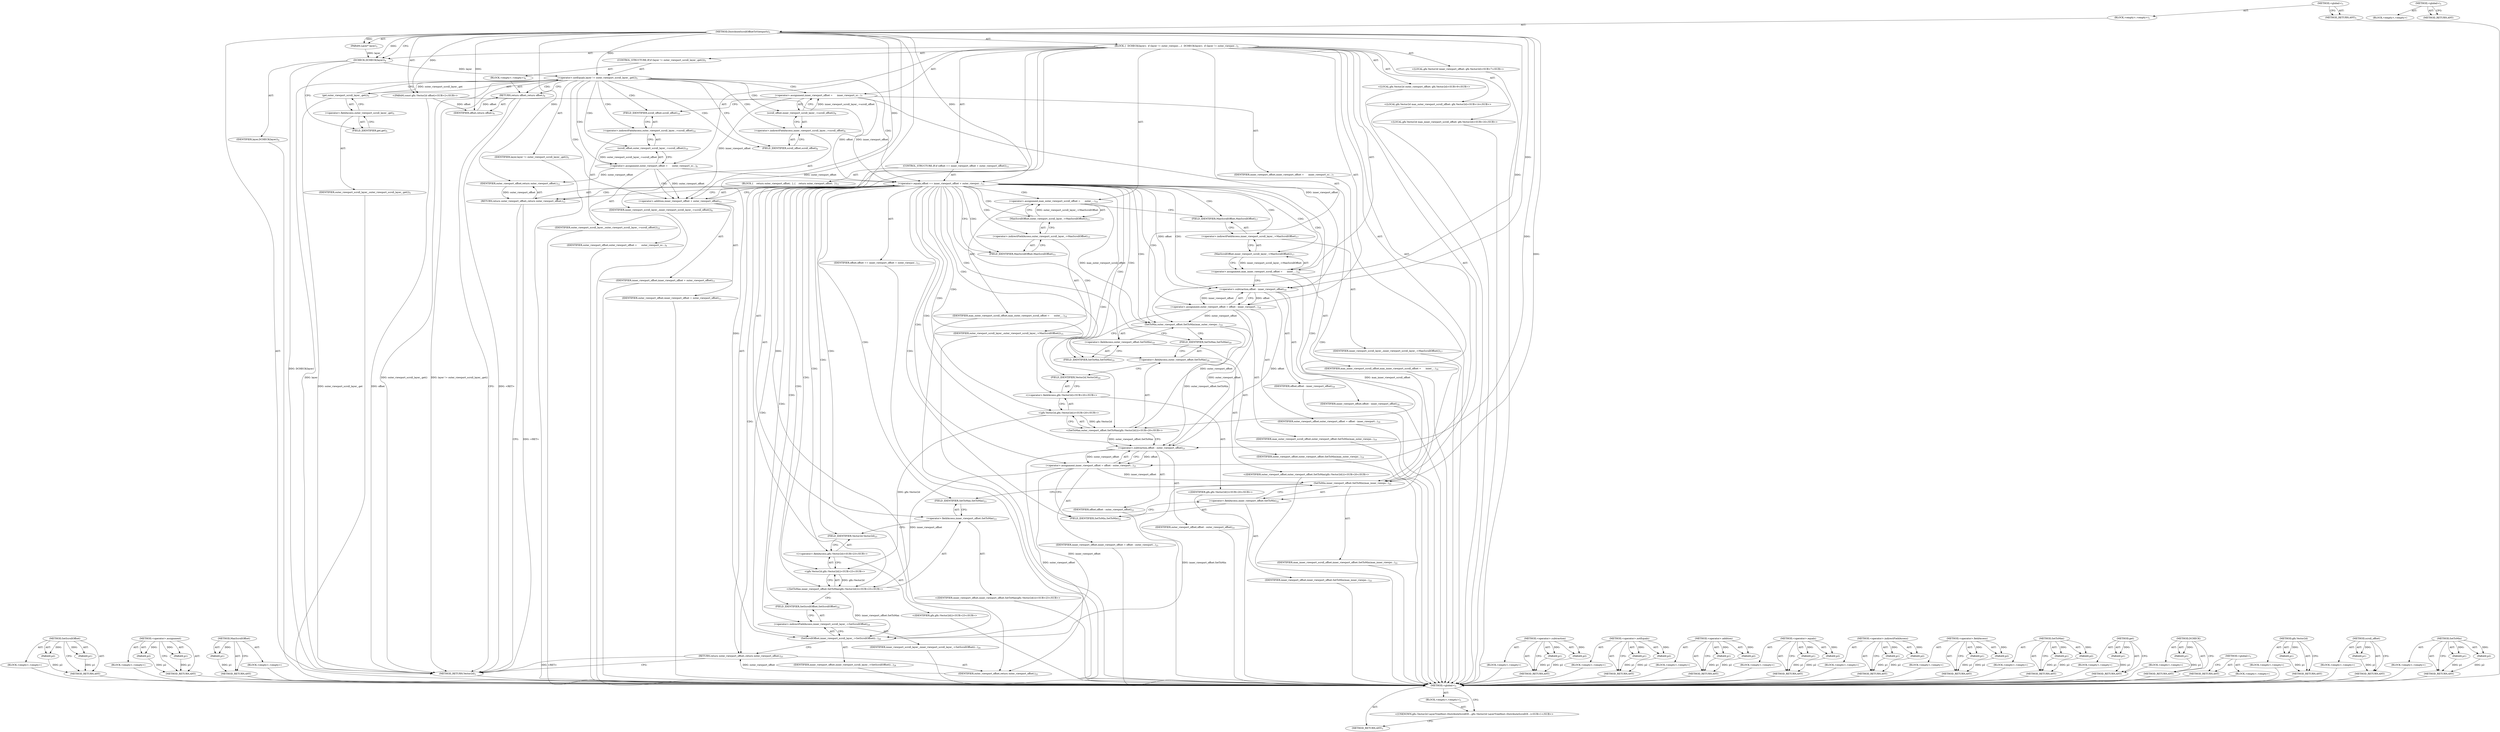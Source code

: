 digraph "&lt;global&gt;" {
vulnerable_190 [label=<(METHOD,SetScrollOffset)>];
vulnerable_191 [label=<(PARAM,p1)>];
vulnerable_192 [label=<(PARAM,p2)>];
vulnerable_193 [label=<(BLOCK,&lt;empty&gt;,&lt;empty&gt;)>];
vulnerable_194 [label=<(METHOD_RETURN,ANY)>];
vulnerable_143 [label=<(METHOD,&lt;operator&gt;.assignment)>];
vulnerable_144 [label=<(PARAM,p1)>];
vulnerable_145 [label=<(PARAM,p2)>];
vulnerable_146 [label=<(BLOCK,&lt;empty&gt;,&lt;empty&gt;)>];
vulnerable_147 [label=<(METHOD_RETURN,ANY)>];
vulnerable_167 [label=<(METHOD,MaxScrollOffset)>];
vulnerable_168 [label=<(PARAM,p1)>];
vulnerable_169 [label=<(BLOCK,&lt;empty&gt;,&lt;empty&gt;)>];
vulnerable_170 [label=<(METHOD_RETURN,ANY)>];
vulnerable_6 [label=<(METHOD,&lt;global&gt;)<SUB>1</SUB>>];
vulnerable_7 [label=<(BLOCK,&lt;empty&gt;,&lt;empty&gt;)<SUB>1</SUB>>];
vulnerable_8 [label=<(METHOD,DistributeScrollOffsetToViewports)<SUB>1</SUB>>];
vulnerable_9 [label="<(PARAM,const gfx::Vector2d offset)<SUB>2</SUB>>"];
vulnerable_10 [label=<(PARAM,Layer* layer)<SUB>3</SUB>>];
vulnerable_11 [label=<(BLOCK,{
  DCHECK(layer);
  if (layer != outer_viewpor...,{
  DCHECK(layer);
  if (layer != outer_viewpor...)<SUB>3</SUB>>];
vulnerable_12 [label=<(DCHECK,DCHECK(layer))<SUB>4</SUB>>];
vulnerable_13 [label=<(IDENTIFIER,layer,DCHECK(layer))<SUB>4</SUB>>];
vulnerable_14 [label=<(CONTROL_STRUCTURE,IF,if (layer != outer_viewport_scroll_layer_.get()))<SUB>5</SUB>>];
vulnerable_15 [label=<(&lt;operator&gt;.notEquals,layer != outer_viewport_scroll_layer_.get())<SUB>5</SUB>>];
vulnerable_16 [label=<(IDENTIFIER,layer,layer != outer_viewport_scroll_layer_.get())<SUB>5</SUB>>];
vulnerable_17 [label=<(get,outer_viewport_scroll_layer_.get())<SUB>5</SUB>>];
vulnerable_18 [label=<(&lt;operator&gt;.fieldAccess,outer_viewport_scroll_layer_.get)<SUB>5</SUB>>];
vulnerable_19 [label=<(IDENTIFIER,outer_viewport_scroll_layer_,outer_viewport_scroll_layer_.get())<SUB>5</SUB>>];
vulnerable_20 [label=<(FIELD_IDENTIFIER,get,get)<SUB>5</SUB>>];
vulnerable_21 [label=<(BLOCK,&lt;empty&gt;,&lt;empty&gt;)<SUB>6</SUB>>];
vulnerable_22 [label=<(RETURN,return offset;,return offset;)<SUB>6</SUB>>];
vulnerable_23 [label=<(IDENTIFIER,offset,return offset;)<SUB>6</SUB>>];
vulnerable_24 [label="<(LOCAL,gfx.Vector2d inner_viewport_offset: gfx.Vector2d)<SUB>7</SUB>>"];
vulnerable_25 [label=<(&lt;operator&gt;.assignment,inner_viewport_offset =
      inner_viewport_sc...)<SUB>7</SUB>>];
vulnerable_26 [label=<(IDENTIFIER,inner_viewport_offset,inner_viewport_offset =
      inner_viewport_sc...)<SUB>7</SUB>>];
vulnerable_27 [label=<(scroll_offset,inner_viewport_scroll_layer_-&gt;scroll_offset())<SUB>8</SUB>>];
vulnerable_28 [label=<(&lt;operator&gt;.indirectFieldAccess,inner_viewport_scroll_layer_-&gt;scroll_offset)<SUB>8</SUB>>];
vulnerable_29 [label=<(IDENTIFIER,inner_viewport_scroll_layer_,inner_viewport_scroll_layer_-&gt;scroll_offset())<SUB>8</SUB>>];
vulnerable_30 [label=<(FIELD_IDENTIFIER,scroll_offset,scroll_offset)<SUB>8</SUB>>];
vulnerable_31 [label="<(LOCAL,gfx.Vector2d outer_viewport_offset: gfx.Vector2d)<SUB>9</SUB>>"];
vulnerable_32 [label=<(&lt;operator&gt;.assignment,outer_viewport_offset =
      outer_viewport_sc...)<SUB>9</SUB>>];
vulnerable_33 [label=<(IDENTIFIER,outer_viewport_offset,outer_viewport_offset =
      outer_viewport_sc...)<SUB>9</SUB>>];
vulnerable_34 [label=<(scroll_offset,outer_viewport_scroll_layer_-&gt;scroll_offset())<SUB>10</SUB>>];
vulnerable_35 [label=<(&lt;operator&gt;.indirectFieldAccess,outer_viewport_scroll_layer_-&gt;scroll_offset)<SUB>10</SUB>>];
vulnerable_36 [label=<(IDENTIFIER,outer_viewport_scroll_layer_,outer_viewport_scroll_layer_-&gt;scroll_offset())<SUB>10</SUB>>];
vulnerable_37 [label=<(FIELD_IDENTIFIER,scroll_offset,scroll_offset)<SUB>10</SUB>>];
vulnerable_38 [label=<(CONTROL_STRUCTURE,IF,if (offset == inner_viewport_offset + outer_viewport_offset))<SUB>11</SUB>>];
vulnerable_39 [label=<(&lt;operator&gt;.equals,offset == inner_viewport_offset + outer_viewpor...)<SUB>11</SUB>>];
vulnerable_40 [label=<(IDENTIFIER,offset,offset == inner_viewport_offset + outer_viewpor...)<SUB>11</SUB>>];
vulnerable_41 [label=<(&lt;operator&gt;.addition,inner_viewport_offset + outer_viewport_offset)<SUB>11</SUB>>];
vulnerable_42 [label=<(IDENTIFIER,inner_viewport_offset,inner_viewport_offset + outer_viewport_offset)<SUB>11</SUB>>];
vulnerable_43 [label=<(IDENTIFIER,outer_viewport_offset,inner_viewport_offset + outer_viewport_offset)<SUB>11</SUB>>];
vulnerable_44 [label=<(BLOCK,{
    return outer_viewport_offset;
  },{
    return outer_viewport_offset;
  })<SUB>11</SUB>>];
vulnerable_45 [label=<(RETURN,return outer_viewport_offset;,return outer_viewport_offset;)<SUB>12</SUB>>];
vulnerable_46 [label=<(IDENTIFIER,outer_viewport_offset,return outer_viewport_offset;)<SUB>12</SUB>>];
vulnerable_47 [label="<(LOCAL,gfx.Vector2d max_outer_viewport_scroll_offset: gfx.Vector2d)<SUB>14</SUB>>"];
vulnerable_48 [label=<(&lt;operator&gt;.assignment,max_outer_viewport_scroll_offset =
      outer_...)<SUB>14</SUB>>];
vulnerable_49 [label=<(IDENTIFIER,max_outer_viewport_scroll_offset,max_outer_viewport_scroll_offset =
      outer_...)<SUB>14</SUB>>];
vulnerable_50 [label=<(MaxScrollOffset,outer_viewport_scroll_layer_-&gt;MaxScrollOffset())<SUB>15</SUB>>];
vulnerable_51 [label=<(&lt;operator&gt;.indirectFieldAccess,outer_viewport_scroll_layer_-&gt;MaxScrollOffset)<SUB>15</SUB>>];
vulnerable_52 [label=<(IDENTIFIER,outer_viewport_scroll_layer_,outer_viewport_scroll_layer_-&gt;MaxScrollOffset())<SUB>15</SUB>>];
vulnerable_53 [label=<(FIELD_IDENTIFIER,MaxScrollOffset,MaxScrollOffset)<SUB>15</SUB>>];
vulnerable_54 [label="<(LOCAL,gfx.Vector2d max_inner_viewport_scroll_offset: gfx.Vector2d)<SUB>16</SUB>>"];
vulnerable_55 [label=<(&lt;operator&gt;.assignment,max_inner_viewport_scroll_offset =
      inner_...)<SUB>16</SUB>>];
vulnerable_56 [label=<(IDENTIFIER,max_inner_viewport_scroll_offset,max_inner_viewport_scroll_offset =
      inner_...)<SUB>16</SUB>>];
vulnerable_57 [label=<(MaxScrollOffset,inner_viewport_scroll_layer_-&gt;MaxScrollOffset())<SUB>17</SUB>>];
vulnerable_58 [label=<(&lt;operator&gt;.indirectFieldAccess,inner_viewport_scroll_layer_-&gt;MaxScrollOffset)<SUB>17</SUB>>];
vulnerable_59 [label=<(IDENTIFIER,inner_viewport_scroll_layer_,inner_viewport_scroll_layer_-&gt;MaxScrollOffset())<SUB>17</SUB>>];
vulnerable_60 [label=<(FIELD_IDENTIFIER,MaxScrollOffset,MaxScrollOffset)<SUB>17</SUB>>];
vulnerable_61 [label=<(&lt;operator&gt;.assignment,outer_viewport_offset = offset - inner_viewport...)<SUB>18</SUB>>];
vulnerable_62 [label=<(IDENTIFIER,outer_viewport_offset,outer_viewport_offset = offset - inner_viewport...)<SUB>18</SUB>>];
vulnerable_63 [label=<(&lt;operator&gt;.subtraction,offset - inner_viewport_offset)<SUB>18</SUB>>];
vulnerable_64 [label=<(IDENTIFIER,offset,offset - inner_viewport_offset)<SUB>18</SUB>>];
vulnerable_65 [label=<(IDENTIFIER,inner_viewport_offset,offset - inner_viewport_offset)<SUB>18</SUB>>];
vulnerable_66 [label=<(SetToMin,outer_viewport_offset.SetToMin(max_outer_viewpo...)<SUB>19</SUB>>];
vulnerable_67 [label=<(&lt;operator&gt;.fieldAccess,outer_viewport_offset.SetToMin)<SUB>19</SUB>>];
vulnerable_68 [label=<(IDENTIFIER,outer_viewport_offset,outer_viewport_offset.SetToMin(max_outer_viewpo...)<SUB>19</SUB>>];
vulnerable_69 [label=<(FIELD_IDENTIFIER,SetToMin,SetToMin)<SUB>19</SUB>>];
vulnerable_70 [label=<(IDENTIFIER,max_outer_viewport_scroll_offset,outer_viewport_offset.SetToMin(max_outer_viewpo...)<SUB>19</SUB>>];
vulnerable_71 [label="<(SetToMax,outer_viewport_offset.SetToMax(gfx::Vector2d()))<SUB>20</SUB>>"];
vulnerable_72 [label=<(&lt;operator&gt;.fieldAccess,outer_viewport_offset.SetToMax)<SUB>20</SUB>>];
vulnerable_73 [label="<(IDENTIFIER,outer_viewport_offset,outer_viewport_offset.SetToMax(gfx::Vector2d()))<SUB>20</SUB>>"];
vulnerable_74 [label=<(FIELD_IDENTIFIER,SetToMax,SetToMax)<SUB>20</SUB>>];
vulnerable_75 [label="<(gfx.Vector2d,gfx::Vector2d())<SUB>20</SUB>>"];
vulnerable_76 [label="<(&lt;operator&gt;.fieldAccess,gfx::Vector2d)<SUB>20</SUB>>"];
vulnerable_77 [label="<(IDENTIFIER,gfx,gfx::Vector2d())<SUB>20</SUB>>"];
vulnerable_78 [label=<(FIELD_IDENTIFIER,Vector2d,Vector2d)<SUB>20</SUB>>];
vulnerable_79 [label=<(&lt;operator&gt;.assignment,inner_viewport_offset = offset - outer_viewport...)<SUB>21</SUB>>];
vulnerable_80 [label=<(IDENTIFIER,inner_viewport_offset,inner_viewport_offset = offset - outer_viewport...)<SUB>21</SUB>>];
vulnerable_81 [label=<(&lt;operator&gt;.subtraction,offset - outer_viewport_offset)<SUB>21</SUB>>];
vulnerable_82 [label=<(IDENTIFIER,offset,offset - outer_viewport_offset)<SUB>21</SUB>>];
vulnerable_83 [label=<(IDENTIFIER,outer_viewport_offset,offset - outer_viewport_offset)<SUB>21</SUB>>];
vulnerable_84 [label=<(SetToMin,inner_viewport_offset.SetToMin(max_inner_viewpo...)<SUB>22</SUB>>];
vulnerable_85 [label=<(&lt;operator&gt;.fieldAccess,inner_viewport_offset.SetToMin)<SUB>22</SUB>>];
vulnerable_86 [label=<(IDENTIFIER,inner_viewport_offset,inner_viewport_offset.SetToMin(max_inner_viewpo...)<SUB>22</SUB>>];
vulnerable_87 [label=<(FIELD_IDENTIFIER,SetToMin,SetToMin)<SUB>22</SUB>>];
vulnerable_88 [label=<(IDENTIFIER,max_inner_viewport_scroll_offset,inner_viewport_offset.SetToMin(max_inner_viewpo...)<SUB>22</SUB>>];
vulnerable_89 [label="<(SetToMax,inner_viewport_offset.SetToMax(gfx::Vector2d()))<SUB>23</SUB>>"];
vulnerable_90 [label=<(&lt;operator&gt;.fieldAccess,inner_viewport_offset.SetToMax)<SUB>23</SUB>>];
vulnerable_91 [label="<(IDENTIFIER,inner_viewport_offset,inner_viewport_offset.SetToMax(gfx::Vector2d()))<SUB>23</SUB>>"];
vulnerable_92 [label=<(FIELD_IDENTIFIER,SetToMax,SetToMax)<SUB>23</SUB>>];
vulnerable_93 [label="<(gfx.Vector2d,gfx::Vector2d())<SUB>23</SUB>>"];
vulnerable_94 [label="<(&lt;operator&gt;.fieldAccess,gfx::Vector2d)<SUB>23</SUB>>"];
vulnerable_95 [label="<(IDENTIFIER,gfx,gfx::Vector2d())<SUB>23</SUB>>"];
vulnerable_96 [label=<(FIELD_IDENTIFIER,Vector2d,Vector2d)<SUB>23</SUB>>];
vulnerable_97 [label=<(SetScrollOffset,inner_viewport_scroll_layer_-&gt;SetScrollOffset(i...)<SUB>24</SUB>>];
vulnerable_98 [label=<(&lt;operator&gt;.indirectFieldAccess,inner_viewport_scroll_layer_-&gt;SetScrollOffset)<SUB>24</SUB>>];
vulnerable_99 [label=<(IDENTIFIER,inner_viewport_scroll_layer_,inner_viewport_scroll_layer_-&gt;SetScrollOffset(i...)<SUB>24</SUB>>];
vulnerable_100 [label=<(FIELD_IDENTIFIER,SetScrollOffset,SetScrollOffset)<SUB>24</SUB>>];
vulnerable_101 [label=<(IDENTIFIER,inner_viewport_offset,inner_viewport_scroll_layer_-&gt;SetScrollOffset(i...)<SUB>24</SUB>>];
vulnerable_102 [label=<(RETURN,return outer_viewport_offset;,return outer_viewport_offset;)<SUB>25</SUB>>];
vulnerable_103 [label=<(IDENTIFIER,outer_viewport_offset,return outer_viewport_offset;)<SUB>25</SUB>>];
vulnerable_104 [label=<(METHOD_RETURN,Vector2d)<SUB>1</SUB>>];
vulnerable_106 [label=<(METHOD_RETURN,ANY)<SUB>1</SUB>>];
vulnerable_171 [label=<(METHOD,&lt;operator&gt;.subtraction)>];
vulnerable_172 [label=<(PARAM,p1)>];
vulnerable_173 [label=<(PARAM,p2)>];
vulnerable_174 [label=<(BLOCK,&lt;empty&gt;,&lt;empty&gt;)>];
vulnerable_175 [label=<(METHOD_RETURN,ANY)>];
vulnerable_129 [label=<(METHOD,&lt;operator&gt;.notEquals)>];
vulnerable_130 [label=<(PARAM,p1)>];
vulnerable_131 [label=<(PARAM,p2)>];
vulnerable_132 [label=<(BLOCK,&lt;empty&gt;,&lt;empty&gt;)>];
vulnerable_133 [label=<(METHOD_RETURN,ANY)>];
vulnerable_162 [label=<(METHOD,&lt;operator&gt;.addition)>];
vulnerable_163 [label=<(PARAM,p1)>];
vulnerable_164 [label=<(PARAM,p2)>];
vulnerable_165 [label=<(BLOCK,&lt;empty&gt;,&lt;empty&gt;)>];
vulnerable_166 [label=<(METHOD_RETURN,ANY)>];
vulnerable_157 [label=<(METHOD,&lt;operator&gt;.equals)>];
vulnerable_158 [label=<(PARAM,p1)>];
vulnerable_159 [label=<(PARAM,p2)>];
vulnerable_160 [label=<(BLOCK,&lt;empty&gt;,&lt;empty&gt;)>];
vulnerable_161 [label=<(METHOD_RETURN,ANY)>];
vulnerable_152 [label=<(METHOD,&lt;operator&gt;.indirectFieldAccess)>];
vulnerable_153 [label=<(PARAM,p1)>];
vulnerable_154 [label=<(PARAM,p2)>];
vulnerable_155 [label=<(BLOCK,&lt;empty&gt;,&lt;empty&gt;)>];
vulnerable_156 [label=<(METHOD_RETURN,ANY)>];
vulnerable_138 [label=<(METHOD,&lt;operator&gt;.fieldAccess)>];
vulnerable_139 [label=<(PARAM,p1)>];
vulnerable_140 [label=<(PARAM,p2)>];
vulnerable_141 [label=<(BLOCK,&lt;empty&gt;,&lt;empty&gt;)>];
vulnerable_142 [label=<(METHOD_RETURN,ANY)>];
vulnerable_181 [label=<(METHOD,SetToMax)>];
vulnerable_182 [label=<(PARAM,p1)>];
vulnerable_183 [label=<(PARAM,p2)>];
vulnerable_184 [label=<(BLOCK,&lt;empty&gt;,&lt;empty&gt;)>];
vulnerable_185 [label=<(METHOD_RETURN,ANY)>];
vulnerable_134 [label=<(METHOD,get)>];
vulnerable_135 [label=<(PARAM,p1)>];
vulnerable_136 [label=<(BLOCK,&lt;empty&gt;,&lt;empty&gt;)>];
vulnerable_137 [label=<(METHOD_RETURN,ANY)>];
vulnerable_125 [label=<(METHOD,DCHECK)>];
vulnerable_126 [label=<(PARAM,p1)>];
vulnerable_127 [label=<(BLOCK,&lt;empty&gt;,&lt;empty&gt;)>];
vulnerable_128 [label=<(METHOD_RETURN,ANY)>];
vulnerable_119 [label=<(METHOD,&lt;global&gt;)<SUB>1</SUB>>];
vulnerable_120 [label=<(BLOCK,&lt;empty&gt;,&lt;empty&gt;)>];
vulnerable_121 [label=<(METHOD_RETURN,ANY)>];
vulnerable_186 [label=<(METHOD,gfx.Vector2d)>];
vulnerable_187 [label=<(PARAM,p1)>];
vulnerable_188 [label=<(BLOCK,&lt;empty&gt;,&lt;empty&gt;)>];
vulnerable_189 [label=<(METHOD_RETURN,ANY)>];
vulnerable_148 [label=<(METHOD,scroll_offset)>];
vulnerable_149 [label=<(PARAM,p1)>];
vulnerable_150 [label=<(BLOCK,&lt;empty&gt;,&lt;empty&gt;)>];
vulnerable_151 [label=<(METHOD_RETURN,ANY)>];
vulnerable_176 [label=<(METHOD,SetToMin)>];
vulnerable_177 [label=<(PARAM,p1)>];
vulnerable_178 [label=<(PARAM,p2)>];
vulnerable_179 [label=<(BLOCK,&lt;empty&gt;,&lt;empty&gt;)>];
vulnerable_180 [label=<(METHOD_RETURN,ANY)>];
fixed_6 [label=<(METHOD,&lt;global&gt;)<SUB>1</SUB>>];
fixed_7 [label=<(BLOCK,&lt;empty&gt;,&lt;empty&gt;)<SUB>1</SUB>>];
fixed_8 [label="<(UNKNOWN,gfx::Vector2d LayerTreeHost::DistributeScrollOf...,gfx::Vector2d LayerTreeHost::DistributeScrollOf...)<SUB>1</SUB>>"];
fixed_9 [label=<(METHOD_RETURN,ANY)<SUB>1</SUB>>];
fixed_14 [label=<(METHOD,&lt;global&gt;)<SUB>1</SUB>>];
fixed_15 [label=<(BLOCK,&lt;empty&gt;,&lt;empty&gt;)>];
fixed_16 [label=<(METHOD_RETURN,ANY)>];
vulnerable_190 -> vulnerable_191  [key=0, label="AST: "];
vulnerable_190 -> vulnerable_191  [key=1, label="DDG: "];
vulnerable_190 -> vulnerable_193  [key=0, label="AST: "];
vulnerable_190 -> vulnerable_192  [key=0, label="AST: "];
vulnerable_190 -> vulnerable_192  [key=1, label="DDG: "];
vulnerable_190 -> vulnerable_194  [key=0, label="AST: "];
vulnerable_190 -> vulnerable_194  [key=1, label="CFG: "];
vulnerable_191 -> vulnerable_194  [key=0, label="DDG: p1"];
vulnerable_192 -> vulnerable_194  [key=0, label="DDG: p2"];
vulnerable_193 -> fixed_6  [key=0];
vulnerable_194 -> fixed_6  [key=0];
vulnerable_143 -> vulnerable_144  [key=0, label="AST: "];
vulnerable_143 -> vulnerable_144  [key=1, label="DDG: "];
vulnerable_143 -> vulnerable_146  [key=0, label="AST: "];
vulnerable_143 -> vulnerable_145  [key=0, label="AST: "];
vulnerable_143 -> vulnerable_145  [key=1, label="DDG: "];
vulnerable_143 -> vulnerable_147  [key=0, label="AST: "];
vulnerable_143 -> vulnerable_147  [key=1, label="CFG: "];
vulnerable_144 -> vulnerable_147  [key=0, label="DDG: p1"];
vulnerable_145 -> vulnerable_147  [key=0, label="DDG: p2"];
vulnerable_146 -> fixed_6  [key=0];
vulnerable_147 -> fixed_6  [key=0];
vulnerable_167 -> vulnerable_168  [key=0, label="AST: "];
vulnerable_167 -> vulnerable_168  [key=1, label="DDG: "];
vulnerable_167 -> vulnerable_169  [key=0, label="AST: "];
vulnerable_167 -> vulnerable_170  [key=0, label="AST: "];
vulnerable_167 -> vulnerable_170  [key=1, label="CFG: "];
vulnerable_168 -> vulnerable_170  [key=0, label="DDG: p1"];
vulnerable_169 -> fixed_6  [key=0];
vulnerable_170 -> fixed_6  [key=0];
vulnerable_6 -> vulnerable_7  [key=0, label="AST: "];
vulnerable_6 -> vulnerable_106  [key=0, label="AST: "];
vulnerable_6 -> vulnerable_106  [key=1, label="CFG: "];
vulnerable_7 -> vulnerable_8  [key=0, label="AST: "];
vulnerable_8 -> vulnerable_9  [key=0, label="AST: "];
vulnerable_8 -> vulnerable_9  [key=1, label="DDG: "];
vulnerable_8 -> vulnerable_10  [key=0, label="AST: "];
vulnerable_8 -> vulnerable_10  [key=1, label="DDG: "];
vulnerable_8 -> vulnerable_11  [key=0, label="AST: "];
vulnerable_8 -> vulnerable_104  [key=0, label="AST: "];
vulnerable_8 -> vulnerable_12  [key=0, label="CFG: "];
vulnerable_8 -> vulnerable_12  [key=1, label="DDG: "];
vulnerable_8 -> vulnerable_66  [key=0, label="DDG: "];
vulnerable_8 -> vulnerable_84  [key=0, label="DDG: "];
vulnerable_8 -> vulnerable_97  [key=0, label="DDG: "];
vulnerable_8 -> vulnerable_103  [key=0, label="DDG: "];
vulnerable_8 -> vulnerable_15  [key=0, label="DDG: "];
vulnerable_8 -> vulnerable_39  [key=0, label="DDG: "];
vulnerable_8 -> vulnerable_63  [key=0, label="DDG: "];
vulnerable_8 -> vulnerable_81  [key=0, label="DDG: "];
vulnerable_8 -> vulnerable_23  [key=0, label="DDG: "];
vulnerable_8 -> vulnerable_41  [key=0, label="DDG: "];
vulnerable_8 -> vulnerable_46  [key=0, label="DDG: "];
vulnerable_9 -> vulnerable_104  [key=0, label="DDG: offset"];
vulnerable_9 -> vulnerable_39  [key=0, label="DDG: offset"];
vulnerable_9 -> vulnerable_23  [key=0, label="DDG: offset"];
vulnerable_10 -> vulnerable_12  [key=0, label="DDG: layer"];
vulnerable_11 -> vulnerable_12  [key=0, label="AST: "];
vulnerable_11 -> vulnerable_14  [key=0, label="AST: "];
vulnerable_11 -> vulnerable_24  [key=0, label="AST: "];
vulnerable_11 -> vulnerable_25  [key=0, label="AST: "];
vulnerable_11 -> vulnerable_31  [key=0, label="AST: "];
vulnerable_11 -> vulnerable_32  [key=0, label="AST: "];
vulnerable_11 -> vulnerable_38  [key=0, label="AST: "];
vulnerable_11 -> vulnerable_47  [key=0, label="AST: "];
vulnerable_11 -> vulnerable_48  [key=0, label="AST: "];
vulnerable_11 -> vulnerable_54  [key=0, label="AST: "];
vulnerable_11 -> vulnerable_55  [key=0, label="AST: "];
vulnerable_11 -> vulnerable_61  [key=0, label="AST: "];
vulnerable_11 -> vulnerable_66  [key=0, label="AST: "];
vulnerable_11 -> vulnerable_71  [key=0, label="AST: "];
vulnerable_11 -> vulnerable_79  [key=0, label="AST: "];
vulnerable_11 -> vulnerable_84  [key=0, label="AST: "];
vulnerable_11 -> vulnerable_89  [key=0, label="AST: "];
vulnerable_11 -> vulnerable_97  [key=0, label="AST: "];
vulnerable_11 -> vulnerable_102  [key=0, label="AST: "];
vulnerable_12 -> vulnerable_13  [key=0, label="AST: "];
vulnerable_12 -> vulnerable_20  [key=0, label="CFG: "];
vulnerable_12 -> vulnerable_104  [key=0, label="DDG: DCHECK(layer)"];
vulnerable_12 -> vulnerable_15  [key=0, label="DDG: layer"];
vulnerable_13 -> fixed_6  [key=0];
vulnerable_14 -> vulnerable_15  [key=0, label="AST: "];
vulnerable_14 -> vulnerable_21  [key=0, label="AST: "];
vulnerable_15 -> vulnerable_16  [key=0, label="AST: "];
vulnerable_15 -> vulnerable_17  [key=0, label="AST: "];
vulnerable_15 -> vulnerable_22  [key=0, label="CFG: "];
vulnerable_15 -> vulnerable_22  [key=1, label="CDG: "];
vulnerable_15 -> vulnerable_30  [key=0, label="CFG: "];
vulnerable_15 -> vulnerable_30  [key=1, label="CDG: "];
vulnerable_15 -> vulnerable_104  [key=0, label="DDG: layer"];
vulnerable_15 -> vulnerable_104  [key=1, label="DDG: outer_viewport_scroll_layer_.get()"];
vulnerable_15 -> vulnerable_104  [key=2, label="DDG: layer != outer_viewport_scroll_layer_.get()"];
vulnerable_15 -> vulnerable_34  [key=0, label="CDG: "];
vulnerable_15 -> vulnerable_32  [key=0, label="CDG: "];
vulnerable_15 -> vulnerable_28  [key=0, label="CDG: "];
vulnerable_15 -> vulnerable_37  [key=0, label="CDG: "];
vulnerable_15 -> vulnerable_25  [key=0, label="CDG: "];
vulnerable_15 -> vulnerable_27  [key=0, label="CDG: "];
vulnerable_15 -> vulnerable_35  [key=0, label="CDG: "];
vulnerable_15 -> vulnerable_41  [key=0, label="CDG: "];
vulnerable_15 -> vulnerable_39  [key=0, label="CDG: "];
vulnerable_16 -> fixed_6  [key=0];
vulnerable_17 -> vulnerable_18  [key=0, label="AST: "];
vulnerable_17 -> vulnerable_15  [key=0, label="CFG: "];
vulnerable_17 -> vulnerable_15  [key=1, label="DDG: outer_viewport_scroll_layer_.get"];
vulnerable_17 -> vulnerable_104  [key=0, label="DDG: outer_viewport_scroll_layer_.get"];
vulnerable_18 -> vulnerable_19  [key=0, label="AST: "];
vulnerable_18 -> vulnerable_20  [key=0, label="AST: "];
vulnerable_18 -> vulnerable_17  [key=0, label="CFG: "];
vulnerable_19 -> fixed_6  [key=0];
vulnerable_20 -> vulnerable_18  [key=0, label="CFG: "];
vulnerable_21 -> vulnerable_22  [key=0, label="AST: "];
vulnerable_22 -> vulnerable_23  [key=0, label="AST: "];
vulnerable_22 -> vulnerable_104  [key=0, label="CFG: "];
vulnerable_22 -> vulnerable_104  [key=1, label="DDG: &lt;RET&gt;"];
vulnerable_23 -> vulnerable_22  [key=0, label="DDG: offset"];
vulnerable_24 -> fixed_6  [key=0];
vulnerable_25 -> vulnerable_26  [key=0, label="AST: "];
vulnerable_25 -> vulnerable_27  [key=0, label="AST: "];
vulnerable_25 -> vulnerable_37  [key=0, label="CFG: "];
vulnerable_25 -> vulnerable_39  [key=0, label="DDG: inner_viewport_offset"];
vulnerable_25 -> vulnerable_63  [key=0, label="DDG: inner_viewport_offset"];
vulnerable_25 -> vulnerable_41  [key=0, label="DDG: inner_viewport_offset"];
vulnerable_26 -> fixed_6  [key=0];
vulnerable_27 -> vulnerable_28  [key=0, label="AST: "];
vulnerable_27 -> vulnerable_25  [key=0, label="CFG: "];
vulnerable_27 -> vulnerable_25  [key=1, label="DDG: inner_viewport_scroll_layer_-&gt;scroll_offset"];
vulnerable_28 -> vulnerable_29  [key=0, label="AST: "];
vulnerable_28 -> vulnerable_30  [key=0, label="AST: "];
vulnerable_28 -> vulnerable_27  [key=0, label="CFG: "];
vulnerable_29 -> fixed_6  [key=0];
vulnerable_30 -> vulnerable_28  [key=0, label="CFG: "];
vulnerable_31 -> fixed_6  [key=0];
vulnerable_32 -> vulnerable_33  [key=0, label="AST: "];
vulnerable_32 -> vulnerable_34  [key=0, label="AST: "];
vulnerable_32 -> vulnerable_41  [key=0, label="CFG: "];
vulnerable_32 -> vulnerable_41  [key=1, label="DDG: outer_viewport_offset"];
vulnerable_32 -> vulnerable_39  [key=0, label="DDG: outer_viewport_offset"];
vulnerable_32 -> vulnerable_46  [key=0, label="DDG: outer_viewport_offset"];
vulnerable_33 -> fixed_6  [key=0];
vulnerable_34 -> vulnerable_35  [key=0, label="AST: "];
vulnerable_34 -> vulnerable_32  [key=0, label="CFG: "];
vulnerable_34 -> vulnerable_32  [key=1, label="DDG: outer_viewport_scroll_layer_-&gt;scroll_offset"];
vulnerable_35 -> vulnerable_36  [key=0, label="AST: "];
vulnerable_35 -> vulnerable_37  [key=0, label="AST: "];
vulnerable_35 -> vulnerable_34  [key=0, label="CFG: "];
vulnerable_36 -> fixed_6  [key=0];
vulnerable_37 -> vulnerable_35  [key=0, label="CFG: "];
vulnerable_38 -> vulnerable_39  [key=0, label="AST: "];
vulnerable_38 -> vulnerable_44  [key=0, label="AST: "];
vulnerable_39 -> vulnerable_40  [key=0, label="AST: "];
vulnerable_39 -> vulnerable_41  [key=0, label="AST: "];
vulnerable_39 -> vulnerable_45  [key=0, label="CFG: "];
vulnerable_39 -> vulnerable_45  [key=1, label="CDG: "];
vulnerable_39 -> vulnerable_53  [key=0, label="CFG: "];
vulnerable_39 -> vulnerable_53  [key=1, label="CDG: "];
vulnerable_39 -> vulnerable_63  [key=0, label="DDG: offset"];
vulnerable_39 -> vulnerable_63  [key=1, label="CDG: "];
vulnerable_39 -> vulnerable_94  [key=0, label="CDG: "];
vulnerable_39 -> vulnerable_48  [key=0, label="CDG: "];
vulnerable_39 -> vulnerable_60  [key=0, label="CDG: "];
vulnerable_39 -> vulnerable_96  [key=0, label="CDG: "];
vulnerable_39 -> vulnerable_51  [key=0, label="CDG: "];
vulnerable_39 -> vulnerable_57  [key=0, label="CDG: "];
vulnerable_39 -> vulnerable_89  [key=0, label="CDG: "];
vulnerable_39 -> vulnerable_66  [key=0, label="CDG: "];
vulnerable_39 -> vulnerable_98  [key=0, label="CDG: "];
vulnerable_39 -> vulnerable_75  [key=0, label="CDG: "];
vulnerable_39 -> vulnerable_81  [key=0, label="CDG: "];
vulnerable_39 -> vulnerable_84  [key=0, label="CDG: "];
vulnerable_39 -> vulnerable_102  [key=0, label="CDG: "];
vulnerable_39 -> vulnerable_85  [key=0, label="CDG: "];
vulnerable_39 -> vulnerable_72  [key=0, label="CDG: "];
vulnerable_39 -> vulnerable_69  [key=0, label="CDG: "];
vulnerable_39 -> vulnerable_67  [key=0, label="CDG: "];
vulnerable_39 -> vulnerable_74  [key=0, label="CDG: "];
vulnerable_39 -> vulnerable_92  [key=0, label="CDG: "];
vulnerable_39 -> vulnerable_76  [key=0, label="CDG: "];
vulnerable_39 -> vulnerable_50  [key=0, label="CDG: "];
vulnerable_39 -> vulnerable_87  [key=0, label="CDG: "];
vulnerable_39 -> vulnerable_97  [key=0, label="CDG: "];
vulnerable_39 -> vulnerable_93  [key=0, label="CDG: "];
vulnerable_39 -> vulnerable_90  [key=0, label="CDG: "];
vulnerable_39 -> vulnerable_79  [key=0, label="CDG: "];
vulnerable_39 -> vulnerable_58  [key=0, label="CDG: "];
vulnerable_39 -> vulnerable_61  [key=0, label="CDG: "];
vulnerable_39 -> vulnerable_71  [key=0, label="CDG: "];
vulnerable_39 -> vulnerable_100  [key=0, label="CDG: "];
vulnerable_39 -> vulnerable_55  [key=0, label="CDG: "];
vulnerable_39 -> vulnerable_78  [key=0, label="CDG: "];
vulnerable_40 -> fixed_6  [key=0];
vulnerable_41 -> vulnerable_42  [key=0, label="AST: "];
vulnerable_41 -> vulnerable_43  [key=0, label="AST: "];
vulnerable_41 -> vulnerable_39  [key=0, label="CFG: "];
vulnerable_42 -> fixed_6  [key=0];
vulnerable_43 -> fixed_6  [key=0];
vulnerable_44 -> vulnerable_45  [key=0, label="AST: "];
vulnerable_45 -> vulnerable_46  [key=0, label="AST: "];
vulnerable_45 -> vulnerable_104  [key=0, label="CFG: "];
vulnerable_45 -> vulnerable_104  [key=1, label="DDG: &lt;RET&gt;"];
vulnerable_46 -> vulnerable_45  [key=0, label="DDG: outer_viewport_offset"];
vulnerable_47 -> fixed_6  [key=0];
vulnerable_48 -> vulnerable_49  [key=0, label="AST: "];
vulnerable_48 -> vulnerable_50  [key=0, label="AST: "];
vulnerable_48 -> vulnerable_60  [key=0, label="CFG: "];
vulnerable_48 -> vulnerable_66  [key=0, label="DDG: max_outer_viewport_scroll_offset"];
vulnerable_49 -> fixed_6  [key=0];
vulnerable_50 -> vulnerable_51  [key=0, label="AST: "];
vulnerable_50 -> vulnerable_48  [key=0, label="CFG: "];
vulnerable_50 -> vulnerable_48  [key=1, label="DDG: outer_viewport_scroll_layer_-&gt;MaxScrollOffset"];
vulnerable_51 -> vulnerable_52  [key=0, label="AST: "];
vulnerable_51 -> vulnerable_53  [key=0, label="AST: "];
vulnerable_51 -> vulnerable_50  [key=0, label="CFG: "];
vulnerable_52 -> fixed_6  [key=0];
vulnerable_53 -> vulnerable_51  [key=0, label="CFG: "];
vulnerable_54 -> fixed_6  [key=0];
vulnerable_55 -> vulnerable_56  [key=0, label="AST: "];
vulnerable_55 -> vulnerable_57  [key=0, label="AST: "];
vulnerable_55 -> vulnerable_63  [key=0, label="CFG: "];
vulnerable_55 -> vulnerable_84  [key=0, label="DDG: max_inner_viewport_scroll_offset"];
vulnerable_56 -> fixed_6  [key=0];
vulnerable_57 -> vulnerable_58  [key=0, label="AST: "];
vulnerable_57 -> vulnerable_55  [key=0, label="CFG: "];
vulnerable_57 -> vulnerable_55  [key=1, label="DDG: inner_viewport_scroll_layer_-&gt;MaxScrollOffset"];
vulnerable_58 -> vulnerable_59  [key=0, label="AST: "];
vulnerable_58 -> vulnerable_60  [key=0, label="AST: "];
vulnerable_58 -> vulnerable_57  [key=0, label="CFG: "];
vulnerable_59 -> fixed_6  [key=0];
vulnerable_60 -> vulnerable_58  [key=0, label="CFG: "];
vulnerable_61 -> vulnerable_62  [key=0, label="AST: "];
vulnerable_61 -> vulnerable_63  [key=0, label="AST: "];
vulnerable_61 -> vulnerable_69  [key=0, label="CFG: "];
vulnerable_61 -> vulnerable_66  [key=0, label="DDG: outer_viewport_offset"];
vulnerable_61 -> vulnerable_71  [key=0, label="DDG: outer_viewport_offset"];
vulnerable_61 -> vulnerable_81  [key=0, label="DDG: outer_viewport_offset"];
vulnerable_62 -> fixed_6  [key=0];
vulnerable_63 -> vulnerable_64  [key=0, label="AST: "];
vulnerable_63 -> vulnerable_65  [key=0, label="AST: "];
vulnerable_63 -> vulnerable_61  [key=0, label="CFG: "];
vulnerable_63 -> vulnerable_61  [key=1, label="DDG: offset"];
vulnerable_63 -> vulnerable_61  [key=2, label="DDG: inner_viewport_offset"];
vulnerable_63 -> vulnerable_81  [key=0, label="DDG: offset"];
vulnerable_64 -> fixed_6  [key=0];
vulnerable_65 -> fixed_6  [key=0];
vulnerable_66 -> vulnerable_67  [key=0, label="AST: "];
vulnerable_66 -> vulnerable_70  [key=0, label="AST: "];
vulnerable_66 -> vulnerable_74  [key=0, label="CFG: "];
vulnerable_66 -> vulnerable_81  [key=0, label="DDG: outer_viewport_offset.SetToMin"];
vulnerable_67 -> vulnerable_68  [key=0, label="AST: "];
vulnerable_67 -> vulnerable_69  [key=0, label="AST: "];
vulnerable_67 -> vulnerable_66  [key=0, label="CFG: "];
vulnerable_68 -> fixed_6  [key=0];
vulnerable_69 -> vulnerable_67  [key=0, label="CFG: "];
vulnerable_70 -> fixed_6  [key=0];
vulnerable_71 -> vulnerable_72  [key=0, label="AST: "];
vulnerable_71 -> vulnerable_75  [key=0, label="AST: "];
vulnerable_71 -> vulnerable_81  [key=0, label="CFG: "];
vulnerable_71 -> vulnerable_81  [key=1, label="DDG: outer_viewport_offset.SetToMax"];
vulnerable_72 -> vulnerable_73  [key=0, label="AST: "];
vulnerable_72 -> vulnerable_74  [key=0, label="AST: "];
vulnerable_72 -> vulnerable_78  [key=0, label="CFG: "];
vulnerable_73 -> fixed_6  [key=0];
vulnerable_74 -> vulnerable_72  [key=0, label="CFG: "];
vulnerable_75 -> vulnerable_76  [key=0, label="AST: "];
vulnerable_75 -> vulnerable_71  [key=0, label="CFG: "];
vulnerable_75 -> vulnerable_71  [key=1, label="DDG: gfx::Vector2d"];
vulnerable_75 -> vulnerable_93  [key=0, label="DDG: gfx::Vector2d"];
vulnerable_76 -> vulnerable_77  [key=0, label="AST: "];
vulnerable_76 -> vulnerable_78  [key=0, label="AST: "];
vulnerable_76 -> vulnerable_75  [key=0, label="CFG: "];
vulnerable_77 -> fixed_6  [key=0];
vulnerable_78 -> vulnerable_76  [key=0, label="CFG: "];
vulnerable_79 -> vulnerable_80  [key=0, label="AST: "];
vulnerable_79 -> vulnerable_81  [key=0, label="AST: "];
vulnerable_79 -> vulnerable_87  [key=0, label="CFG: "];
vulnerable_79 -> vulnerable_84  [key=0, label="DDG: inner_viewport_offset"];
vulnerable_79 -> vulnerable_89  [key=0, label="DDG: inner_viewport_offset"];
vulnerable_79 -> vulnerable_97  [key=0, label="DDG: inner_viewport_offset"];
vulnerable_80 -> fixed_6  [key=0];
vulnerable_81 -> vulnerable_82  [key=0, label="AST: "];
vulnerable_81 -> vulnerable_83  [key=0, label="AST: "];
vulnerable_81 -> vulnerable_79  [key=0, label="CFG: "];
vulnerable_81 -> vulnerable_79  [key=1, label="DDG: offset"];
vulnerable_81 -> vulnerable_79  [key=2, label="DDG: outer_viewport_offset"];
vulnerable_81 -> vulnerable_103  [key=0, label="DDG: outer_viewport_offset"];
vulnerable_82 -> fixed_6  [key=0];
vulnerable_83 -> fixed_6  [key=0];
vulnerable_84 -> vulnerable_85  [key=0, label="AST: "];
vulnerable_84 -> vulnerable_88  [key=0, label="AST: "];
vulnerable_84 -> vulnerable_92  [key=0, label="CFG: "];
vulnerable_84 -> vulnerable_97  [key=0, label="DDG: inner_viewport_offset.SetToMin"];
vulnerable_85 -> vulnerable_86  [key=0, label="AST: "];
vulnerable_85 -> vulnerable_87  [key=0, label="AST: "];
vulnerable_85 -> vulnerable_84  [key=0, label="CFG: "];
vulnerable_86 -> fixed_6  [key=0];
vulnerable_87 -> vulnerable_85  [key=0, label="CFG: "];
vulnerable_88 -> fixed_6  [key=0];
vulnerable_89 -> vulnerable_90  [key=0, label="AST: "];
vulnerable_89 -> vulnerable_93  [key=0, label="AST: "];
vulnerable_89 -> vulnerable_100  [key=0, label="CFG: "];
vulnerable_89 -> vulnerable_97  [key=0, label="DDG: inner_viewport_offset.SetToMax"];
vulnerable_90 -> vulnerable_91  [key=0, label="AST: "];
vulnerable_90 -> vulnerable_92  [key=0, label="AST: "];
vulnerable_90 -> vulnerable_96  [key=0, label="CFG: "];
vulnerable_91 -> fixed_6  [key=0];
vulnerable_92 -> vulnerable_90  [key=0, label="CFG: "];
vulnerable_93 -> vulnerable_94  [key=0, label="AST: "];
vulnerable_93 -> vulnerable_89  [key=0, label="CFG: "];
vulnerable_93 -> vulnerable_89  [key=1, label="DDG: gfx::Vector2d"];
vulnerable_94 -> vulnerable_95  [key=0, label="AST: "];
vulnerable_94 -> vulnerable_96  [key=0, label="AST: "];
vulnerable_94 -> vulnerable_93  [key=0, label="CFG: "];
vulnerable_95 -> fixed_6  [key=0];
vulnerable_96 -> vulnerable_94  [key=0, label="CFG: "];
vulnerable_97 -> vulnerable_98  [key=0, label="AST: "];
vulnerable_97 -> vulnerable_101  [key=0, label="AST: "];
vulnerable_97 -> vulnerable_102  [key=0, label="CFG: "];
vulnerable_98 -> vulnerable_99  [key=0, label="AST: "];
vulnerable_98 -> vulnerable_100  [key=0, label="AST: "];
vulnerable_98 -> vulnerable_97  [key=0, label="CFG: "];
vulnerable_99 -> fixed_6  [key=0];
vulnerable_100 -> vulnerable_98  [key=0, label="CFG: "];
vulnerable_101 -> fixed_6  [key=0];
vulnerable_102 -> vulnerable_103  [key=0, label="AST: "];
vulnerable_102 -> vulnerable_104  [key=0, label="CFG: "];
vulnerable_102 -> vulnerable_104  [key=1, label="DDG: &lt;RET&gt;"];
vulnerable_103 -> vulnerable_102  [key=0, label="DDG: outer_viewport_offset"];
vulnerable_104 -> fixed_6  [key=0];
vulnerable_106 -> fixed_6  [key=0];
vulnerable_171 -> vulnerable_172  [key=0, label="AST: "];
vulnerable_171 -> vulnerable_172  [key=1, label="DDG: "];
vulnerable_171 -> vulnerable_174  [key=0, label="AST: "];
vulnerable_171 -> vulnerable_173  [key=0, label="AST: "];
vulnerable_171 -> vulnerable_173  [key=1, label="DDG: "];
vulnerable_171 -> vulnerable_175  [key=0, label="AST: "];
vulnerable_171 -> vulnerable_175  [key=1, label="CFG: "];
vulnerable_172 -> vulnerable_175  [key=0, label="DDG: p1"];
vulnerable_173 -> vulnerable_175  [key=0, label="DDG: p2"];
vulnerable_174 -> fixed_6  [key=0];
vulnerable_175 -> fixed_6  [key=0];
vulnerable_129 -> vulnerable_130  [key=0, label="AST: "];
vulnerable_129 -> vulnerable_130  [key=1, label="DDG: "];
vulnerable_129 -> vulnerable_132  [key=0, label="AST: "];
vulnerable_129 -> vulnerable_131  [key=0, label="AST: "];
vulnerable_129 -> vulnerable_131  [key=1, label="DDG: "];
vulnerable_129 -> vulnerable_133  [key=0, label="AST: "];
vulnerable_129 -> vulnerable_133  [key=1, label="CFG: "];
vulnerable_130 -> vulnerable_133  [key=0, label="DDG: p1"];
vulnerable_131 -> vulnerable_133  [key=0, label="DDG: p2"];
vulnerable_132 -> fixed_6  [key=0];
vulnerable_133 -> fixed_6  [key=0];
vulnerable_162 -> vulnerable_163  [key=0, label="AST: "];
vulnerable_162 -> vulnerable_163  [key=1, label="DDG: "];
vulnerable_162 -> vulnerable_165  [key=0, label="AST: "];
vulnerable_162 -> vulnerable_164  [key=0, label="AST: "];
vulnerable_162 -> vulnerable_164  [key=1, label="DDG: "];
vulnerable_162 -> vulnerable_166  [key=0, label="AST: "];
vulnerable_162 -> vulnerable_166  [key=1, label="CFG: "];
vulnerable_163 -> vulnerable_166  [key=0, label="DDG: p1"];
vulnerable_164 -> vulnerable_166  [key=0, label="DDG: p2"];
vulnerable_165 -> fixed_6  [key=0];
vulnerable_166 -> fixed_6  [key=0];
vulnerable_157 -> vulnerable_158  [key=0, label="AST: "];
vulnerable_157 -> vulnerable_158  [key=1, label="DDG: "];
vulnerable_157 -> vulnerable_160  [key=0, label="AST: "];
vulnerable_157 -> vulnerable_159  [key=0, label="AST: "];
vulnerable_157 -> vulnerable_159  [key=1, label="DDG: "];
vulnerable_157 -> vulnerable_161  [key=0, label="AST: "];
vulnerable_157 -> vulnerable_161  [key=1, label="CFG: "];
vulnerable_158 -> vulnerable_161  [key=0, label="DDG: p1"];
vulnerable_159 -> vulnerable_161  [key=0, label="DDG: p2"];
vulnerable_160 -> fixed_6  [key=0];
vulnerable_161 -> fixed_6  [key=0];
vulnerable_152 -> vulnerable_153  [key=0, label="AST: "];
vulnerable_152 -> vulnerable_153  [key=1, label="DDG: "];
vulnerable_152 -> vulnerable_155  [key=0, label="AST: "];
vulnerable_152 -> vulnerable_154  [key=0, label="AST: "];
vulnerable_152 -> vulnerable_154  [key=1, label="DDG: "];
vulnerable_152 -> vulnerable_156  [key=0, label="AST: "];
vulnerable_152 -> vulnerable_156  [key=1, label="CFG: "];
vulnerable_153 -> vulnerable_156  [key=0, label="DDG: p1"];
vulnerable_154 -> vulnerable_156  [key=0, label="DDG: p2"];
vulnerable_155 -> fixed_6  [key=0];
vulnerable_156 -> fixed_6  [key=0];
vulnerable_138 -> vulnerable_139  [key=0, label="AST: "];
vulnerable_138 -> vulnerable_139  [key=1, label="DDG: "];
vulnerable_138 -> vulnerable_141  [key=0, label="AST: "];
vulnerable_138 -> vulnerable_140  [key=0, label="AST: "];
vulnerable_138 -> vulnerable_140  [key=1, label="DDG: "];
vulnerable_138 -> vulnerable_142  [key=0, label="AST: "];
vulnerable_138 -> vulnerable_142  [key=1, label="CFG: "];
vulnerable_139 -> vulnerable_142  [key=0, label="DDG: p1"];
vulnerable_140 -> vulnerable_142  [key=0, label="DDG: p2"];
vulnerable_141 -> fixed_6  [key=0];
vulnerable_142 -> fixed_6  [key=0];
vulnerable_181 -> vulnerable_182  [key=0, label="AST: "];
vulnerable_181 -> vulnerable_182  [key=1, label="DDG: "];
vulnerable_181 -> vulnerable_184  [key=0, label="AST: "];
vulnerable_181 -> vulnerable_183  [key=0, label="AST: "];
vulnerable_181 -> vulnerable_183  [key=1, label="DDG: "];
vulnerable_181 -> vulnerable_185  [key=0, label="AST: "];
vulnerable_181 -> vulnerable_185  [key=1, label="CFG: "];
vulnerable_182 -> vulnerable_185  [key=0, label="DDG: p1"];
vulnerable_183 -> vulnerable_185  [key=0, label="DDG: p2"];
vulnerable_184 -> fixed_6  [key=0];
vulnerable_185 -> fixed_6  [key=0];
vulnerable_134 -> vulnerable_135  [key=0, label="AST: "];
vulnerable_134 -> vulnerable_135  [key=1, label="DDG: "];
vulnerable_134 -> vulnerable_136  [key=0, label="AST: "];
vulnerable_134 -> vulnerable_137  [key=0, label="AST: "];
vulnerable_134 -> vulnerable_137  [key=1, label="CFG: "];
vulnerable_135 -> vulnerable_137  [key=0, label="DDG: p1"];
vulnerable_136 -> fixed_6  [key=0];
vulnerable_137 -> fixed_6  [key=0];
vulnerable_125 -> vulnerable_126  [key=0, label="AST: "];
vulnerable_125 -> vulnerable_126  [key=1, label="DDG: "];
vulnerable_125 -> vulnerable_127  [key=0, label="AST: "];
vulnerable_125 -> vulnerable_128  [key=0, label="AST: "];
vulnerable_125 -> vulnerable_128  [key=1, label="CFG: "];
vulnerable_126 -> vulnerable_128  [key=0, label="DDG: p1"];
vulnerable_127 -> fixed_6  [key=0];
vulnerable_128 -> fixed_6  [key=0];
vulnerable_119 -> vulnerable_120  [key=0, label="AST: "];
vulnerable_119 -> vulnerable_121  [key=0, label="AST: "];
vulnerable_119 -> vulnerable_121  [key=1, label="CFG: "];
vulnerable_120 -> fixed_6  [key=0];
vulnerable_121 -> fixed_6  [key=0];
vulnerable_186 -> vulnerable_187  [key=0, label="AST: "];
vulnerable_186 -> vulnerable_187  [key=1, label="DDG: "];
vulnerable_186 -> vulnerable_188  [key=0, label="AST: "];
vulnerable_186 -> vulnerable_189  [key=0, label="AST: "];
vulnerable_186 -> vulnerable_189  [key=1, label="CFG: "];
vulnerable_187 -> vulnerable_189  [key=0, label="DDG: p1"];
vulnerable_188 -> fixed_6  [key=0];
vulnerable_189 -> fixed_6  [key=0];
vulnerable_148 -> vulnerable_149  [key=0, label="AST: "];
vulnerable_148 -> vulnerable_149  [key=1, label="DDG: "];
vulnerable_148 -> vulnerable_150  [key=0, label="AST: "];
vulnerable_148 -> vulnerable_151  [key=0, label="AST: "];
vulnerable_148 -> vulnerable_151  [key=1, label="CFG: "];
vulnerable_149 -> vulnerable_151  [key=0, label="DDG: p1"];
vulnerable_150 -> fixed_6  [key=0];
vulnerable_151 -> fixed_6  [key=0];
vulnerable_176 -> vulnerable_177  [key=0, label="AST: "];
vulnerable_176 -> vulnerable_177  [key=1, label="DDG: "];
vulnerable_176 -> vulnerable_179  [key=0, label="AST: "];
vulnerable_176 -> vulnerable_178  [key=0, label="AST: "];
vulnerable_176 -> vulnerable_178  [key=1, label="DDG: "];
vulnerable_176 -> vulnerable_180  [key=0, label="AST: "];
vulnerable_176 -> vulnerable_180  [key=1, label="CFG: "];
vulnerable_177 -> vulnerable_180  [key=0, label="DDG: p1"];
vulnerable_178 -> vulnerable_180  [key=0, label="DDG: p2"];
vulnerable_179 -> fixed_6  [key=0];
vulnerable_180 -> fixed_6  [key=0];
fixed_6 -> fixed_7  [key=0, label="AST: "];
fixed_6 -> fixed_9  [key=0, label="AST: "];
fixed_6 -> fixed_8  [key=0, label="CFG: "];
fixed_7 -> fixed_8  [key=0, label="AST: "];
fixed_8 -> fixed_9  [key=0, label="CFG: "];
fixed_14 -> fixed_15  [key=0, label="AST: "];
fixed_14 -> fixed_16  [key=0, label="AST: "];
fixed_14 -> fixed_16  [key=1, label="CFG: "];
}
